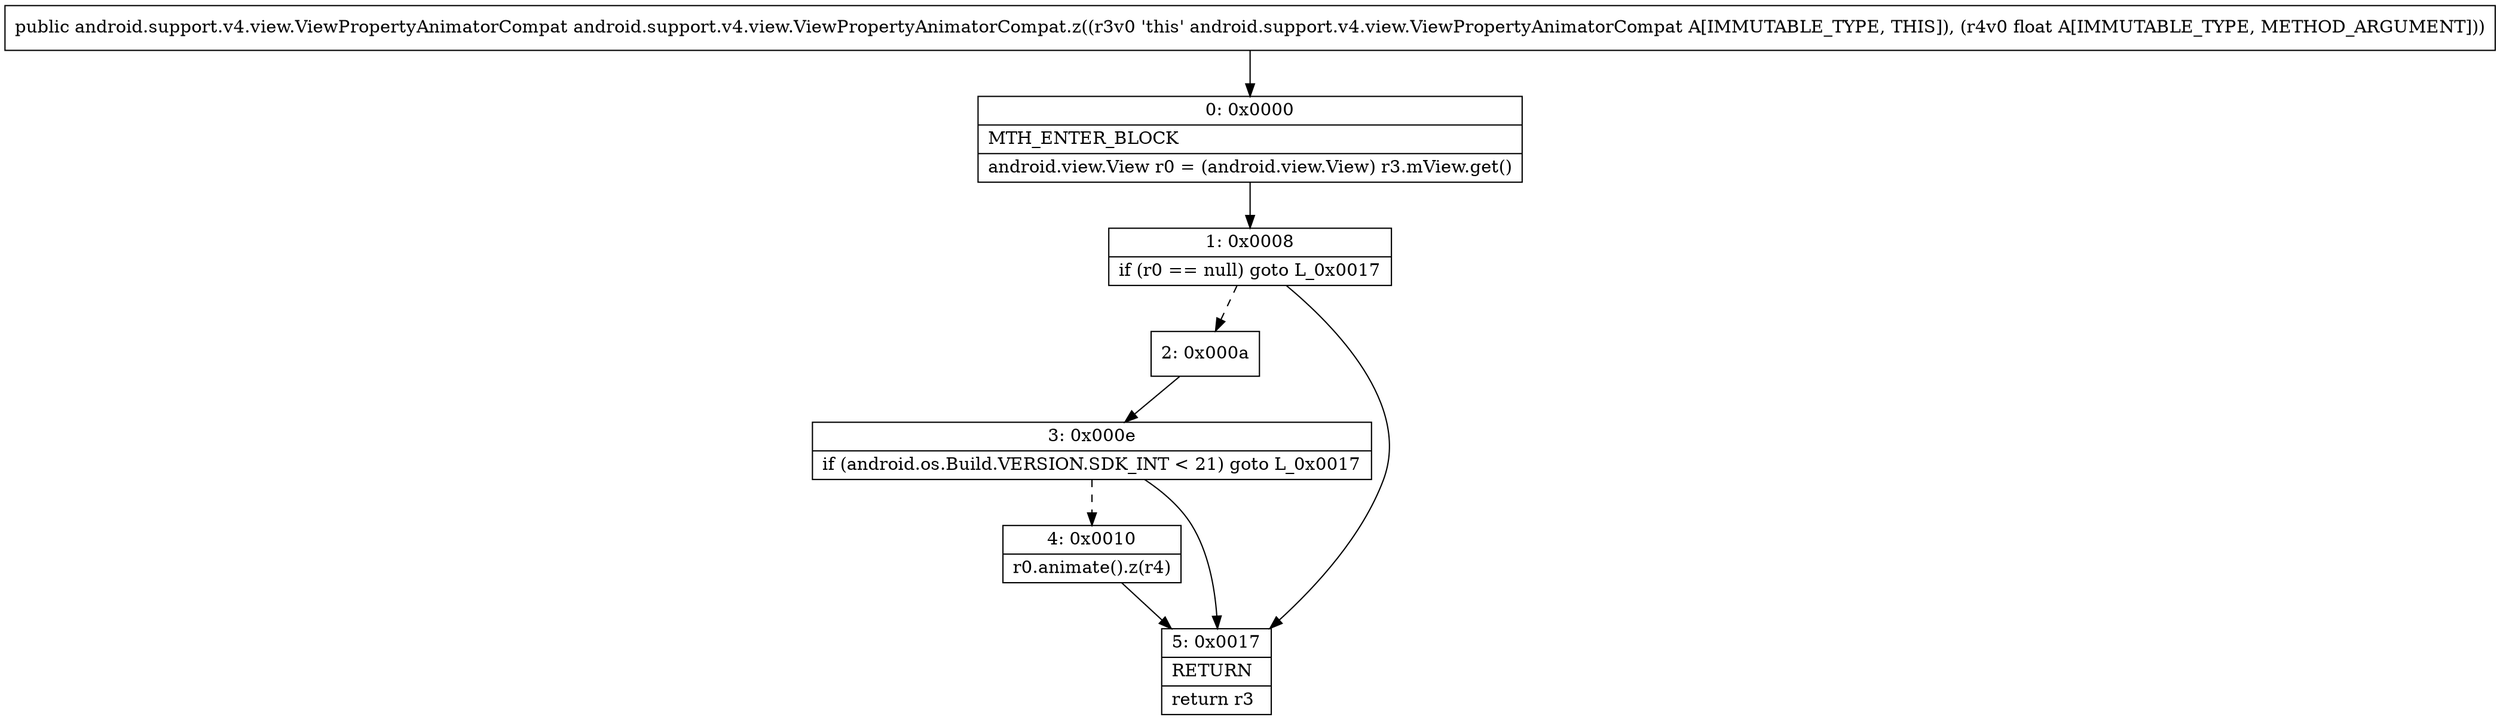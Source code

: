 digraph "CFG forandroid.support.v4.view.ViewPropertyAnimatorCompat.z(F)Landroid\/support\/v4\/view\/ViewPropertyAnimatorCompat;" {
Node_0 [shape=record,label="{0\:\ 0x0000|MTH_ENTER_BLOCK\l|android.view.View r0 = (android.view.View) r3.mView.get()\l}"];
Node_1 [shape=record,label="{1\:\ 0x0008|if (r0 == null) goto L_0x0017\l}"];
Node_2 [shape=record,label="{2\:\ 0x000a}"];
Node_3 [shape=record,label="{3\:\ 0x000e|if (android.os.Build.VERSION.SDK_INT \< 21) goto L_0x0017\l}"];
Node_4 [shape=record,label="{4\:\ 0x0010|r0.animate().z(r4)\l}"];
Node_5 [shape=record,label="{5\:\ 0x0017|RETURN\l|return r3\l}"];
MethodNode[shape=record,label="{public android.support.v4.view.ViewPropertyAnimatorCompat android.support.v4.view.ViewPropertyAnimatorCompat.z((r3v0 'this' android.support.v4.view.ViewPropertyAnimatorCompat A[IMMUTABLE_TYPE, THIS]), (r4v0 float A[IMMUTABLE_TYPE, METHOD_ARGUMENT])) }"];
MethodNode -> Node_0;
Node_0 -> Node_1;
Node_1 -> Node_2[style=dashed];
Node_1 -> Node_5;
Node_2 -> Node_3;
Node_3 -> Node_4[style=dashed];
Node_3 -> Node_5;
Node_4 -> Node_5;
}

